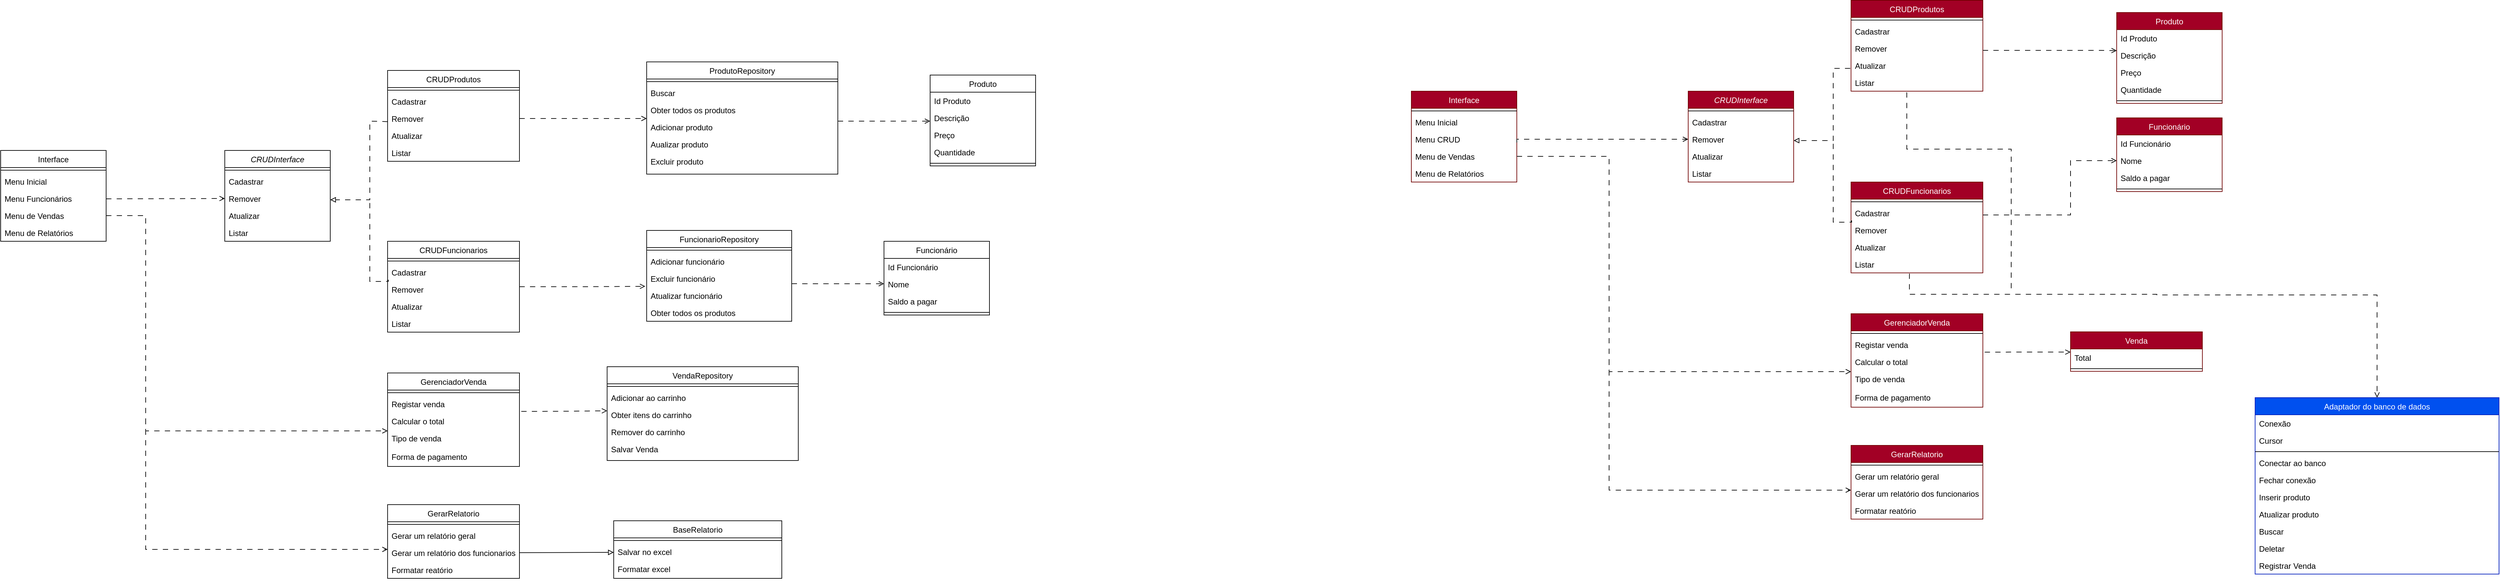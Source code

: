 <mxfile version="25.0.3">
  <diagram name="Página-1" id="rCG3eZJyJU8VCeqgCgNy">
    <mxGraphModel dx="1908" dy="1200" grid="1" gridSize="10" guides="1" tooltips="1" connect="1" arrows="1" fold="1" page="1" pageScale="1" pageWidth="827" pageHeight="583" math="0" shadow="0">
      <root>
        <mxCell id="0" />
        <mxCell id="1" parent="0" />
        <mxCell id="qID2bDXDqiOxFLG9qgEo-15" value="Produto" style="swimlane;fontStyle=0;align=center;verticalAlign=top;childLayout=stackLayout;horizontal=1;startSize=26;horizontalStack=0;resizeParent=1;resizeLast=0;collapsible=1;marginBottom=0;rounded=0;shadow=0;strokeWidth=1;fillColor=#a20025;fontColor=#ffffff;strokeColor=#6F0000;" parent="1" vertex="1">
          <mxGeometry x="3400" y="135" width="160" height="138" as="geometry">
            <mxRectangle x="130" y="380" width="160" height="26" as="alternateBounds" />
          </mxGeometry>
        </mxCell>
        <mxCell id="qID2bDXDqiOxFLG9qgEo-16" value="Id Produto" style="text;align=left;verticalAlign=top;spacingLeft=4;spacingRight=4;overflow=hidden;rotatable=0;points=[[0,0.5],[1,0.5]];portConstraint=eastwest;" parent="qID2bDXDqiOxFLG9qgEo-15" vertex="1">
          <mxGeometry y="26" width="160" height="26" as="geometry" />
        </mxCell>
        <mxCell id="qID2bDXDqiOxFLG9qgEo-17" value="Descrição" style="text;align=left;verticalAlign=top;spacingLeft=4;spacingRight=4;overflow=hidden;rotatable=0;points=[[0,0.5],[1,0.5]];portConstraint=eastwest;" parent="qID2bDXDqiOxFLG9qgEo-15" vertex="1">
          <mxGeometry y="52" width="160" height="26" as="geometry" />
        </mxCell>
        <mxCell id="qID2bDXDqiOxFLG9qgEo-18" value="Preço" style="text;align=left;verticalAlign=top;spacingLeft=4;spacingRight=4;overflow=hidden;rotatable=0;points=[[0,0.5],[1,0.5]];portConstraint=eastwest;" parent="qID2bDXDqiOxFLG9qgEo-15" vertex="1">
          <mxGeometry y="78" width="160" height="26" as="geometry" />
        </mxCell>
        <mxCell id="qID2bDXDqiOxFLG9qgEo-19" value="Quantidade" style="text;align=left;verticalAlign=top;spacingLeft=4;spacingRight=4;overflow=hidden;rotatable=0;points=[[0,0.5],[1,0.5]];portConstraint=eastwest;" parent="qID2bDXDqiOxFLG9qgEo-15" vertex="1">
          <mxGeometry y="104" width="160" height="26" as="geometry" />
        </mxCell>
        <mxCell id="qID2bDXDqiOxFLG9qgEo-20" value="" style="line;html=1;strokeWidth=1;align=left;verticalAlign=middle;spacingTop=-1;spacingLeft=3;spacingRight=3;rotatable=0;labelPosition=right;points=[];portConstraint=eastwest;" parent="qID2bDXDqiOxFLG9qgEo-15" vertex="1">
          <mxGeometry y="130" width="160" height="8" as="geometry" />
        </mxCell>
        <mxCell id="qID2bDXDqiOxFLG9qgEo-21" value="Funcionário" style="swimlane;fontStyle=0;align=center;verticalAlign=top;childLayout=stackLayout;horizontal=1;startSize=26;horizontalStack=0;resizeParent=1;resizeLast=0;collapsible=1;marginBottom=0;rounded=0;shadow=0;strokeWidth=1;fillColor=#a20025;fontColor=#ffffff;strokeColor=#6F0000;" parent="1" vertex="1">
          <mxGeometry x="3400" y="295" width="160" height="112" as="geometry">
            <mxRectangle x="130" y="380" width="160" height="26" as="alternateBounds" />
          </mxGeometry>
        </mxCell>
        <mxCell id="qID2bDXDqiOxFLG9qgEo-22" value="Id Funcionário" style="text;align=left;verticalAlign=top;spacingLeft=4;spacingRight=4;overflow=hidden;rotatable=0;points=[[0,0.5],[1,0.5]];portConstraint=eastwest;" parent="qID2bDXDqiOxFLG9qgEo-21" vertex="1">
          <mxGeometry y="26" width="160" height="26" as="geometry" />
        </mxCell>
        <mxCell id="qID2bDXDqiOxFLG9qgEo-23" value="Nome" style="text;align=left;verticalAlign=top;spacingLeft=4;spacingRight=4;overflow=hidden;rotatable=0;points=[[0,0.5],[1,0.5]];portConstraint=eastwest;" parent="qID2bDXDqiOxFLG9qgEo-21" vertex="1">
          <mxGeometry y="52" width="160" height="26" as="geometry" />
        </mxCell>
        <mxCell id="qID2bDXDqiOxFLG9qgEo-24" value="Saldo a pagar" style="text;align=left;verticalAlign=top;spacingLeft=4;spacingRight=4;overflow=hidden;rotatable=0;points=[[0,0.5],[1,0.5]];portConstraint=eastwest;" parent="qID2bDXDqiOxFLG9qgEo-21" vertex="1">
          <mxGeometry y="78" width="160" height="26" as="geometry" />
        </mxCell>
        <mxCell id="qID2bDXDqiOxFLG9qgEo-25" value="" style="line;html=1;strokeWidth=1;align=left;verticalAlign=middle;spacingTop=-1;spacingLeft=3;spacingRight=3;rotatable=0;labelPosition=right;points=[];portConstraint=eastwest;" parent="qID2bDXDqiOxFLG9qgEo-21" vertex="1">
          <mxGeometry y="104" width="160" height="8" as="geometry" />
        </mxCell>
        <mxCell id="qID2bDXDqiOxFLG9qgEo-26" value="Interface" style="swimlane;fontStyle=0;align=center;verticalAlign=top;childLayout=stackLayout;horizontal=1;startSize=26;horizontalStack=0;resizeParent=1;resizeLast=0;collapsible=1;marginBottom=0;rounded=0;shadow=0;strokeWidth=1;fillColor=#a20025;fontColor=#ffffff;strokeColor=#6F0000;" parent="1" vertex="1">
          <mxGeometry x="2330" y="254.5" width="160" height="138" as="geometry">
            <mxRectangle x="340" y="380" width="170" height="26" as="alternateBounds" />
          </mxGeometry>
        </mxCell>
        <mxCell id="qID2bDXDqiOxFLG9qgEo-27" value="" style="line;html=1;strokeWidth=1;align=left;verticalAlign=middle;spacingTop=-1;spacingLeft=3;spacingRight=3;rotatable=0;labelPosition=right;points=[];portConstraint=eastwest;" parent="qID2bDXDqiOxFLG9qgEo-26" vertex="1">
          <mxGeometry y="26" width="160" height="8" as="geometry" />
        </mxCell>
        <mxCell id="qID2bDXDqiOxFLG9qgEo-28" value="Menu Inicial" style="text;align=left;verticalAlign=top;spacingLeft=4;spacingRight=4;overflow=hidden;rotatable=0;points=[[0,0.5],[1,0.5]];portConstraint=eastwest;" parent="qID2bDXDqiOxFLG9qgEo-26" vertex="1">
          <mxGeometry y="34" width="160" height="26" as="geometry" />
        </mxCell>
        <mxCell id="qID2bDXDqiOxFLG9qgEo-29" value="Menu CRUD" style="text;align=left;verticalAlign=top;spacingLeft=4;spacingRight=4;overflow=hidden;rotatable=0;points=[[0,0.5],[1,0.5]];portConstraint=eastwest;" parent="qID2bDXDqiOxFLG9qgEo-26" vertex="1">
          <mxGeometry y="60" width="160" height="26" as="geometry" />
        </mxCell>
        <mxCell id="qID2bDXDqiOxFLG9qgEo-30" value="Menu de Vendas" style="text;align=left;verticalAlign=top;spacingLeft=4;spacingRight=4;overflow=hidden;rotatable=0;points=[[0,0.5],[1,0.5]];portConstraint=eastwest;" parent="qID2bDXDqiOxFLG9qgEo-26" vertex="1">
          <mxGeometry y="86" width="160" height="26" as="geometry" />
        </mxCell>
        <mxCell id="qID2bDXDqiOxFLG9qgEo-31" value="Menu de Relatórios" style="text;align=left;verticalAlign=top;spacingLeft=4;spacingRight=4;overflow=hidden;rotatable=0;points=[[0,0.5],[1,0.5]];portConstraint=eastwest;" parent="qID2bDXDqiOxFLG9qgEo-26" vertex="1">
          <mxGeometry y="112" width="160" height="26" as="geometry" />
        </mxCell>
        <mxCell id="qID2bDXDqiOxFLG9qgEo-32" value="Adaptador do banco de dados" style="swimlane;fontStyle=0;align=center;verticalAlign=top;childLayout=stackLayout;horizontal=1;startSize=26;horizontalStack=0;resizeParent=1;resizeLast=0;collapsible=1;marginBottom=0;rounded=0;shadow=0;strokeWidth=1;fillColor=#0050ef;fontColor=#ffffff;strokeColor=#001DBC;" parent="1" vertex="1">
          <mxGeometry x="3610" y="720" width="370" height="268" as="geometry">
            <mxRectangle x="130" y="380" width="160" height="26" as="alternateBounds" />
          </mxGeometry>
        </mxCell>
        <mxCell id="qID2bDXDqiOxFLG9qgEo-33" value="Conexão" style="text;align=left;verticalAlign=top;spacingLeft=4;spacingRight=4;overflow=hidden;rotatable=0;points=[[0,0.5],[1,0.5]];portConstraint=eastwest;" parent="qID2bDXDqiOxFLG9qgEo-32" vertex="1">
          <mxGeometry y="26" width="370" height="26" as="geometry" />
        </mxCell>
        <mxCell id="qID2bDXDqiOxFLG9qgEo-34" value="Cursor" style="text;align=left;verticalAlign=top;spacingLeft=4;spacingRight=4;overflow=hidden;rotatable=0;points=[[0,0.5],[1,0.5]];portConstraint=eastwest;" parent="qID2bDXDqiOxFLG9qgEo-32" vertex="1">
          <mxGeometry y="52" width="370" height="26" as="geometry" />
        </mxCell>
        <mxCell id="qID2bDXDqiOxFLG9qgEo-35" value="" style="line;html=1;strokeWidth=1;align=left;verticalAlign=middle;spacingTop=-1;spacingLeft=3;spacingRight=3;rotatable=0;labelPosition=right;points=[];portConstraint=eastwest;" parent="qID2bDXDqiOxFLG9qgEo-32" vertex="1">
          <mxGeometry y="78" width="370" height="8" as="geometry" />
        </mxCell>
        <mxCell id="qID2bDXDqiOxFLG9qgEo-36" value="Conectar ao banco" style="text;align=left;verticalAlign=top;spacingLeft=4;spacingRight=4;overflow=hidden;rotatable=0;points=[[0,0.5],[1,0.5]];portConstraint=eastwest;" parent="qID2bDXDqiOxFLG9qgEo-32" vertex="1">
          <mxGeometry y="86" width="370" height="26" as="geometry" />
        </mxCell>
        <mxCell id="qID2bDXDqiOxFLG9qgEo-37" value="Fechar conexão" style="text;align=left;verticalAlign=top;spacingLeft=4;spacingRight=4;overflow=hidden;rotatable=0;points=[[0,0.5],[1,0.5]];portConstraint=eastwest;" parent="qID2bDXDqiOxFLG9qgEo-32" vertex="1">
          <mxGeometry y="112" width="370" height="26" as="geometry" />
        </mxCell>
        <mxCell id="qID2bDXDqiOxFLG9qgEo-38" value="Inserir produto" style="text;align=left;verticalAlign=top;spacingLeft=4;spacingRight=4;overflow=hidden;rotatable=0;points=[[0,0.5],[1,0.5]];portConstraint=eastwest;" parent="qID2bDXDqiOxFLG9qgEo-32" vertex="1">
          <mxGeometry y="138" width="370" height="26" as="geometry" />
        </mxCell>
        <mxCell id="qID2bDXDqiOxFLG9qgEo-39" value="Atualizar produto" style="text;align=left;verticalAlign=top;spacingLeft=4;spacingRight=4;overflow=hidden;rotatable=0;points=[[0,0.5],[1,0.5]];portConstraint=eastwest;" parent="qID2bDXDqiOxFLG9qgEo-32" vertex="1">
          <mxGeometry y="164" width="370" height="26" as="geometry" />
        </mxCell>
        <mxCell id="qID2bDXDqiOxFLG9qgEo-40" value="Buscar" style="text;align=left;verticalAlign=top;spacingLeft=4;spacingRight=4;overflow=hidden;rotatable=0;points=[[0,0.5],[1,0.5]];portConstraint=eastwest;" parent="qID2bDXDqiOxFLG9qgEo-32" vertex="1">
          <mxGeometry y="190" width="370" height="26" as="geometry" />
        </mxCell>
        <mxCell id="qID2bDXDqiOxFLG9qgEo-41" value="Deletar" style="text;align=left;verticalAlign=top;spacingLeft=4;spacingRight=4;overflow=hidden;rotatable=0;points=[[0,0.5],[1,0.5]];portConstraint=eastwest;" parent="qID2bDXDqiOxFLG9qgEo-32" vertex="1">
          <mxGeometry y="216" width="370" height="26" as="geometry" />
        </mxCell>
        <mxCell id="qID2bDXDqiOxFLG9qgEo-42" value="Registrar Venda" style="text;align=left;verticalAlign=top;spacingLeft=4;spacingRight=4;overflow=hidden;rotatable=0;points=[[0,0.5],[1,0.5]];portConstraint=eastwest;" parent="qID2bDXDqiOxFLG9qgEo-32" vertex="1">
          <mxGeometry y="242" width="370" height="26" as="geometry" />
        </mxCell>
        <mxCell id="qID2bDXDqiOxFLG9qgEo-43" value="CRUDInterface" style="swimlane;fontStyle=2;align=center;verticalAlign=top;childLayout=stackLayout;horizontal=1;startSize=26;horizontalStack=0;resizeParent=1;resizeLast=0;collapsible=1;marginBottom=0;rounded=0;shadow=0;strokeWidth=1;fillColor=#a20025;fontColor=#ffffff;strokeColor=#6F0000;" parent="1" vertex="1">
          <mxGeometry x="2750" y="254.5" width="160" height="138" as="geometry">
            <mxRectangle x="130" y="380" width="160" height="26" as="alternateBounds" />
          </mxGeometry>
        </mxCell>
        <mxCell id="qID2bDXDqiOxFLG9qgEo-44" value="" style="line;html=1;strokeWidth=1;align=left;verticalAlign=middle;spacingTop=-1;spacingLeft=3;spacingRight=3;rotatable=0;labelPosition=right;points=[];portConstraint=eastwest;" parent="qID2bDXDqiOxFLG9qgEo-43" vertex="1">
          <mxGeometry y="26" width="160" height="8" as="geometry" />
        </mxCell>
        <mxCell id="qID2bDXDqiOxFLG9qgEo-45" value="Cadastrar" style="text;align=left;verticalAlign=top;spacingLeft=4;spacingRight=4;overflow=hidden;rotatable=0;points=[[0,0.5],[1,0.5]];portConstraint=eastwest;" parent="qID2bDXDqiOxFLG9qgEo-43" vertex="1">
          <mxGeometry y="34" width="160" height="26" as="geometry" />
        </mxCell>
        <mxCell id="qID2bDXDqiOxFLG9qgEo-46" value="Remover" style="text;align=left;verticalAlign=top;spacingLeft=4;spacingRight=4;overflow=hidden;rotatable=0;points=[[0,0.5],[1,0.5]];portConstraint=eastwest;" parent="qID2bDXDqiOxFLG9qgEo-43" vertex="1">
          <mxGeometry y="60" width="160" height="26" as="geometry" />
        </mxCell>
        <mxCell id="qID2bDXDqiOxFLG9qgEo-47" value="Atualizar" style="text;align=left;verticalAlign=top;spacingLeft=4;spacingRight=4;overflow=hidden;rotatable=0;points=[[0,0.5],[1,0.5]];portConstraint=eastwest;" parent="qID2bDXDqiOxFLG9qgEo-43" vertex="1">
          <mxGeometry y="86" width="160" height="26" as="geometry" />
        </mxCell>
        <mxCell id="qID2bDXDqiOxFLG9qgEo-48" value="Listar" style="text;align=left;verticalAlign=top;spacingLeft=4;spacingRight=4;overflow=hidden;rotatable=0;points=[[0,0.5],[1,0.5]];portConstraint=eastwest;" parent="qID2bDXDqiOxFLG9qgEo-43" vertex="1">
          <mxGeometry y="112" width="160" height="26" as="geometry" />
        </mxCell>
        <mxCell id="qID2bDXDqiOxFLG9qgEo-49" value="" style="endArrow=block;html=1;rounded=0;dashed=1;endFill=0;dashPattern=8 8;edgeStyle=orthogonalEdgeStyle;entryX=1;entryY=0.577;entryDx=0;entryDy=0;entryPerimeter=0;exitX=-0.006;exitY=0.668;exitDx=0;exitDy=0;exitPerimeter=0;" parent="1" source="qID2bDXDqiOxFLG9qgEo-59" target="qID2bDXDqiOxFLG9qgEo-46" edge="1">
          <mxGeometry width="50" height="50" relative="1" as="geometry">
            <mxPoint x="2990" y="220.5" as="sourcePoint" />
            <mxPoint x="2950" y="329.5" as="targetPoint" />
            <Array as="points">
              <mxPoint x="2970" y="219.5" />
              <mxPoint x="2970" y="329.5" />
            </Array>
          </mxGeometry>
        </mxCell>
        <mxCell id="qID2bDXDqiOxFLG9qgEo-50" value="Venda" style="swimlane;fontStyle=0;align=center;verticalAlign=top;childLayout=stackLayout;horizontal=1;startSize=26;horizontalStack=0;resizeParent=1;resizeLast=0;collapsible=1;marginBottom=0;rounded=0;shadow=0;strokeWidth=1;fillColor=#a20025;fontColor=#ffffff;strokeColor=#6F0000;" parent="1" vertex="1">
          <mxGeometry x="3330" y="620" width="200" height="60" as="geometry">
            <mxRectangle x="130" y="380" width="160" height="26" as="alternateBounds" />
          </mxGeometry>
        </mxCell>
        <mxCell id="qID2bDXDqiOxFLG9qgEo-51" value="Total" style="text;align=left;verticalAlign=top;spacingLeft=4;spacingRight=4;overflow=hidden;rotatable=0;points=[[0,0.5],[1,0.5]];portConstraint=eastwest;" parent="qID2bDXDqiOxFLG9qgEo-50" vertex="1">
          <mxGeometry y="26" width="200" height="26" as="geometry" />
        </mxCell>
        <mxCell id="qID2bDXDqiOxFLG9qgEo-52" value="" style="line;html=1;strokeWidth=1;align=left;verticalAlign=middle;spacingTop=-1;spacingLeft=3;spacingRight=3;rotatable=0;labelPosition=right;points=[];portConstraint=eastwest;" parent="qID2bDXDqiOxFLG9qgEo-50" vertex="1">
          <mxGeometry y="52" width="200" height="8" as="geometry" />
        </mxCell>
        <mxCell id="qID2bDXDqiOxFLG9qgEo-55" value="CRUDProdutos" style="swimlane;fontStyle=0;align=center;verticalAlign=top;childLayout=stackLayout;horizontal=1;startSize=26;horizontalStack=0;resizeParent=1;resizeLast=0;collapsible=1;marginBottom=0;rounded=0;shadow=0;strokeWidth=1;fillColor=#a20025;fontColor=#ffffff;strokeColor=#6F0000;" parent="1" vertex="1">
          <mxGeometry x="2997" y="116.5" width="200" height="138" as="geometry">
            <mxRectangle x="130" y="380" width="160" height="26" as="alternateBounds" />
          </mxGeometry>
        </mxCell>
        <mxCell id="qID2bDXDqiOxFLG9qgEo-56" value="" style="line;html=1;strokeWidth=1;align=left;verticalAlign=middle;spacingTop=-1;spacingLeft=3;spacingRight=3;rotatable=0;labelPosition=right;points=[];portConstraint=eastwest;" parent="qID2bDXDqiOxFLG9qgEo-55" vertex="1">
          <mxGeometry y="26" width="200" height="8" as="geometry" />
        </mxCell>
        <mxCell id="qID2bDXDqiOxFLG9qgEo-57" value="Cadastrar" style="text;align=left;verticalAlign=top;spacingLeft=4;spacingRight=4;overflow=hidden;rotatable=0;points=[[0,0.5],[1,0.5]];portConstraint=eastwest;" parent="qID2bDXDqiOxFLG9qgEo-55" vertex="1">
          <mxGeometry y="34" width="200" height="26" as="geometry" />
        </mxCell>
        <mxCell id="qID2bDXDqiOxFLG9qgEo-58" value="Remover" style="text;align=left;verticalAlign=top;spacingLeft=4;spacingRight=4;overflow=hidden;rotatable=0;points=[[0,0.5],[1,0.5]];portConstraint=eastwest;" parent="qID2bDXDqiOxFLG9qgEo-55" vertex="1">
          <mxGeometry y="60" width="200" height="26" as="geometry" />
        </mxCell>
        <mxCell id="qID2bDXDqiOxFLG9qgEo-59" value="Atualizar" style="text;align=left;verticalAlign=top;spacingLeft=4;spacingRight=4;overflow=hidden;rotatable=0;points=[[0,0.5],[1,0.5]];portConstraint=eastwest;" parent="qID2bDXDqiOxFLG9qgEo-55" vertex="1">
          <mxGeometry y="86" width="200" height="26" as="geometry" />
        </mxCell>
        <mxCell id="qID2bDXDqiOxFLG9qgEo-60" value="Listar" style="text;align=left;verticalAlign=top;spacingLeft=4;spacingRight=4;overflow=hidden;rotatable=0;points=[[0,0.5],[1,0.5]];portConstraint=eastwest;" parent="qID2bDXDqiOxFLG9qgEo-55" vertex="1">
          <mxGeometry y="112" width="200" height="26" as="geometry" />
        </mxCell>
        <mxCell id="qID2bDXDqiOxFLG9qgEo-61" value="CRUDFuncionarios" style="swimlane;fontStyle=0;align=center;verticalAlign=top;childLayout=stackLayout;horizontal=1;startSize=26;horizontalStack=0;resizeParent=1;resizeLast=0;collapsible=1;marginBottom=0;rounded=0;shadow=0;strokeWidth=1;fillColor=#a20025;fontColor=#ffffff;strokeColor=#6F0000;" parent="1" vertex="1">
          <mxGeometry x="2997" y="392.5" width="200" height="138" as="geometry">
            <mxRectangle x="130" y="380" width="160" height="26" as="alternateBounds" />
          </mxGeometry>
        </mxCell>
        <mxCell id="qID2bDXDqiOxFLG9qgEo-62" value="" style="line;html=1;strokeWidth=1;align=left;verticalAlign=middle;spacingTop=-1;spacingLeft=3;spacingRight=3;rotatable=0;labelPosition=right;points=[];portConstraint=eastwest;" parent="qID2bDXDqiOxFLG9qgEo-61" vertex="1">
          <mxGeometry y="26" width="200" height="8" as="geometry" />
        </mxCell>
        <mxCell id="qID2bDXDqiOxFLG9qgEo-63" value="Cadastrar" style="text;align=left;verticalAlign=top;spacingLeft=4;spacingRight=4;overflow=hidden;rotatable=0;points=[[0,0.5],[1,0.5]];portConstraint=eastwest;" parent="qID2bDXDqiOxFLG9qgEo-61" vertex="1">
          <mxGeometry y="34" width="200" height="26" as="geometry" />
        </mxCell>
        <mxCell id="qID2bDXDqiOxFLG9qgEo-64" value="Remover" style="text;align=left;verticalAlign=top;spacingLeft=4;spacingRight=4;overflow=hidden;rotatable=0;points=[[0,0.5],[1,0.5]];portConstraint=eastwest;" parent="qID2bDXDqiOxFLG9qgEo-61" vertex="1">
          <mxGeometry y="60" width="200" height="26" as="geometry" />
        </mxCell>
        <mxCell id="qID2bDXDqiOxFLG9qgEo-65" value="Atualizar" style="text;align=left;verticalAlign=top;spacingLeft=4;spacingRight=4;overflow=hidden;rotatable=0;points=[[0,0.5],[1,0.5]];portConstraint=eastwest;" parent="qID2bDXDqiOxFLG9qgEo-61" vertex="1">
          <mxGeometry y="86" width="200" height="26" as="geometry" />
        </mxCell>
        <mxCell id="qID2bDXDqiOxFLG9qgEo-66" value="Listar" style="text;align=left;verticalAlign=top;spacingLeft=4;spacingRight=4;overflow=hidden;rotatable=0;points=[[0,0.5],[1,0.5]];portConstraint=eastwest;" parent="qID2bDXDqiOxFLG9qgEo-61" vertex="1">
          <mxGeometry y="112" width="200" height="26" as="geometry" />
        </mxCell>
        <mxCell id="qID2bDXDqiOxFLG9qgEo-67" value="GerarRelatorio" style="swimlane;fontStyle=0;align=center;verticalAlign=top;childLayout=stackLayout;horizontal=1;startSize=26;horizontalStack=0;resizeParent=1;resizeLast=0;collapsible=1;marginBottom=0;rounded=0;shadow=0;strokeWidth=1;fillColor=#a20025;fontColor=#ffffff;strokeColor=#6F0000;" parent="1" vertex="1">
          <mxGeometry x="2997" y="792.5" width="200" height="112" as="geometry">
            <mxRectangle x="130" y="380" width="160" height="26" as="alternateBounds" />
          </mxGeometry>
        </mxCell>
        <mxCell id="qID2bDXDqiOxFLG9qgEo-68" value="" style="line;html=1;strokeWidth=1;align=left;verticalAlign=middle;spacingTop=-1;spacingLeft=3;spacingRight=3;rotatable=0;labelPosition=right;points=[];portConstraint=eastwest;" parent="qID2bDXDqiOxFLG9qgEo-67" vertex="1">
          <mxGeometry y="26" width="200" height="8" as="geometry" />
        </mxCell>
        <mxCell id="qID2bDXDqiOxFLG9qgEo-69" value="Gerar um relatório geral" style="text;align=left;verticalAlign=top;spacingLeft=4;spacingRight=4;overflow=hidden;rotatable=0;points=[[0,0.5],[1,0.5]];portConstraint=eastwest;" parent="qID2bDXDqiOxFLG9qgEo-67" vertex="1">
          <mxGeometry y="34" width="200" height="26" as="geometry" />
        </mxCell>
        <mxCell id="qID2bDXDqiOxFLG9qgEo-70" value="Gerar um relatório dos funcionarios" style="text;align=left;verticalAlign=top;spacingLeft=4;spacingRight=4;overflow=hidden;rotatable=0;points=[[0,0.5],[1,0.5]];portConstraint=eastwest;" parent="qID2bDXDqiOxFLG9qgEo-67" vertex="1">
          <mxGeometry y="60" width="200" height="26" as="geometry" />
        </mxCell>
        <mxCell id="qID2bDXDqiOxFLG9qgEo-71" value="Formatar reatório" style="text;align=left;verticalAlign=top;spacingLeft=4;spacingRight=4;overflow=hidden;rotatable=0;points=[[0,0.5],[1,0.5]];portConstraint=eastwest;" parent="qID2bDXDqiOxFLG9qgEo-67" vertex="1">
          <mxGeometry y="86" width="200" height="26" as="geometry" />
        </mxCell>
        <mxCell id="qID2bDXDqiOxFLG9qgEo-72" value="GerenciadorVenda" style="swimlane;fontStyle=0;align=center;verticalAlign=top;childLayout=stackLayout;horizontal=1;startSize=26;horizontalStack=0;resizeParent=1;resizeLast=0;collapsible=1;marginBottom=0;rounded=0;shadow=0;strokeWidth=1;fillColor=#a20025;fontColor=#ffffff;strokeColor=#6F0000;" parent="1" vertex="1">
          <mxGeometry x="2997" y="592.5" width="200" height="142" as="geometry">
            <mxRectangle x="130" y="380" width="160" height="26" as="alternateBounds" />
          </mxGeometry>
        </mxCell>
        <mxCell id="qID2bDXDqiOxFLG9qgEo-73" value="" style="line;html=1;strokeWidth=1;align=left;verticalAlign=middle;spacingTop=-1;spacingLeft=3;spacingRight=3;rotatable=0;labelPosition=right;points=[];portConstraint=eastwest;" parent="qID2bDXDqiOxFLG9qgEo-72" vertex="1">
          <mxGeometry y="26" width="200" height="8" as="geometry" />
        </mxCell>
        <mxCell id="qID2bDXDqiOxFLG9qgEo-74" value="Registar venda" style="text;align=left;verticalAlign=top;spacingLeft=4;spacingRight=4;overflow=hidden;rotatable=0;points=[[0,0.5],[1,0.5]];portConstraint=eastwest;" parent="qID2bDXDqiOxFLG9qgEo-72" vertex="1">
          <mxGeometry y="34" width="200" height="26" as="geometry" />
        </mxCell>
        <mxCell id="qID2bDXDqiOxFLG9qgEo-75" value="Calcular o total" style="text;align=left;verticalAlign=top;spacingLeft=4;spacingRight=4;overflow=hidden;rotatable=0;points=[[0,0.5],[1,0.5]];portConstraint=eastwest;" parent="qID2bDXDqiOxFLG9qgEo-72" vertex="1">
          <mxGeometry y="60" width="200" height="26" as="geometry" />
        </mxCell>
        <mxCell id="qID2bDXDqiOxFLG9qgEo-76" value="Tipo de venda" style="text;align=left;verticalAlign=top;spacingLeft=4;spacingRight=4;overflow=hidden;rotatable=0;points=[[0,0.5],[1,0.5]];portConstraint=eastwest;" parent="qID2bDXDqiOxFLG9qgEo-72" vertex="1">
          <mxGeometry y="86" width="200" height="28" as="geometry" />
        </mxCell>
        <mxCell id="qID2bDXDqiOxFLG9qgEo-77" value="Forma de pagamento" style="text;align=left;verticalAlign=top;spacingLeft=4;spacingRight=4;overflow=hidden;rotatable=0;points=[[0,0.5],[1,0.5]];portConstraint=eastwest;" parent="qID2bDXDqiOxFLG9qgEo-72" vertex="1">
          <mxGeometry y="114" width="200" height="28" as="geometry" />
        </mxCell>
        <mxCell id="qID2bDXDqiOxFLG9qgEo-78" value="" style="endArrow=open;html=1;rounded=0;dashed=1;endFill=0;dashPattern=8 8;edgeStyle=orthogonalEdgeStyle;entryX=0;entryY=0.5;entryDx=0;entryDy=0;" parent="1" target="qID2bDXDqiOxFLG9qgEo-46" edge="1">
          <mxGeometry width="50" height="50" relative="1" as="geometry">
            <mxPoint x="2490" y="332.5" as="sourcePoint" />
            <mxPoint x="2740" y="332.5" as="targetPoint" />
            <Array as="points">
              <mxPoint x="2490" y="327.5" />
            </Array>
          </mxGeometry>
        </mxCell>
        <mxCell id="qID2bDXDqiOxFLG9qgEo-79" value="" style="endArrow=none;html=1;rounded=0;dashed=1;endFill=0;dashPattern=8 8;edgeStyle=orthogonalEdgeStyle;exitX=0;exitY=0.036;exitDx=0;exitDy=0;exitPerimeter=0;" parent="1" source="qID2bDXDqiOxFLG9qgEo-64" edge="1">
          <mxGeometry width="50" height="50" relative="1" as="geometry">
            <mxPoint x="3000" y="230.5" as="sourcePoint" />
            <mxPoint x="2970" y="332.5" as="targetPoint" />
            <Array as="points">
              <mxPoint x="2997" y="451.5" />
              <mxPoint x="2998" y="451.5" />
              <mxPoint x="2998" y="453.5" />
              <mxPoint x="2970" y="453.5" />
            </Array>
          </mxGeometry>
        </mxCell>
        <mxCell id="qID2bDXDqiOxFLG9qgEo-80" value="" style="endArrow=open;html=1;rounded=0;dashed=1;endFill=0;dashPattern=8 8;edgeStyle=orthogonalEdgeStyle;entryX=0.002;entryY=0.169;entryDx=0;entryDy=0;entryPerimeter=0;exitX=1;exitY=0.5;exitDx=0;exitDy=0;" parent="1" source="qID2bDXDqiOxFLG9qgEo-30" edge="1">
          <mxGeometry width="50" height="50" relative="1" as="geometry">
            <mxPoint x="2630" y="482.5" as="sourcePoint" />
            <mxPoint x="2997" y="680.5" as="targetPoint" />
            <Array as="points">
              <mxPoint x="2630" y="353.5" />
              <mxPoint x="2630" y="680.5" />
            </Array>
          </mxGeometry>
        </mxCell>
        <mxCell id="qID2bDXDqiOxFLG9qgEo-81" value="" style="endArrow=open;html=1;rounded=0;dashed=1;endFill=0;dashPattern=8 8;edgeStyle=orthogonalEdgeStyle;entryX=0.002;entryY=0.169;entryDx=0;entryDy=0;entryPerimeter=0;" parent="1" edge="1">
          <mxGeometry width="50" height="50" relative="1" as="geometry">
            <mxPoint x="2630" y="662.5" as="sourcePoint" />
            <mxPoint x="2997" y="860.5" as="targetPoint" />
            <Array as="points">
              <mxPoint x="2630" y="860.5" />
            </Array>
          </mxGeometry>
        </mxCell>
        <mxCell id="qID2bDXDqiOxFLG9qgEo-82" value="" style="endArrow=open;html=1;rounded=0;dashed=1;endFill=0;dashPattern=8 8;exitX=0.443;exitY=1.043;exitDx=0;exitDy=0;edgeStyle=orthogonalEdgeStyle;exitPerimeter=0;entryX=0.5;entryY=0;entryDx=0;entryDy=0;" parent="1" source="qID2bDXDqiOxFLG9qgEo-66" target="qID2bDXDqiOxFLG9qgEo-32" edge="1">
          <mxGeometry width="50" height="50" relative="1" as="geometry">
            <mxPoint x="3130" y="562.5" as="sourcePoint" />
            <mxPoint x="3850" y="652.5" as="targetPoint" />
            <Array as="points">
              <mxPoint x="3086" y="563" />
              <mxPoint x="3461" y="563" />
              <mxPoint x="3795" y="564" />
            </Array>
          </mxGeometry>
        </mxCell>
        <mxCell id="qID2bDXDqiOxFLG9qgEo-83" value="" style="endArrow=none;html=1;rounded=0;dashed=1;endFill=0;dashPattern=8 8;exitX=0.423;exitY=1.067;exitDx=0;exitDy=0;edgeStyle=orthogonalEdgeStyle;exitPerimeter=0;" parent="1" source="qID2bDXDqiOxFLG9qgEo-60" edge="1">
          <mxGeometry width="50" height="50" relative="1" as="geometry">
            <mxPoint x="3150" y="333.5" as="sourcePoint" />
            <mxPoint x="3240" y="560" as="targetPoint" />
            <Array as="points">
              <mxPoint x="3082" y="342.5" />
              <mxPoint x="3240" y="342.5" />
            </Array>
          </mxGeometry>
        </mxCell>
        <mxCell id="qID2bDXDqiOxFLG9qgEo-84" value="" style="endArrow=open;html=1;rounded=0;dashed=1;endFill=0;dashPattern=8 8;exitX=1.014;exitY=-0.064;exitDx=0;exitDy=0;edgeStyle=orthogonalEdgeStyle;exitPerimeter=0;" parent="1" source="qID2bDXDqiOxFLG9qgEo-75" target="qID2bDXDqiOxFLG9qgEo-50" edge="1">
          <mxGeometry width="50" height="50" relative="1" as="geometry">
            <mxPoint x="3220" y="583.5" as="sourcePoint" />
            <mxPoint x="3390" y="610" as="targetPoint" />
            <Array as="points">
              <mxPoint x="3250" y="651" />
              <mxPoint x="3330" y="650" />
              <mxPoint x="3330" y="670" />
            </Array>
          </mxGeometry>
        </mxCell>
        <mxCell id="qID2bDXDqiOxFLG9qgEo-85" value="" style="endArrow=open;html=1;rounded=0;dashed=1;endFill=0;dashPattern=8 8;exitX=1.014;exitY=-0.064;exitDx=0;exitDy=0;edgeStyle=orthogonalEdgeStyle;exitPerimeter=0;entryX=0.001;entryY=0.228;entryDx=0;entryDy=0;entryPerimeter=0;" parent="1" target="qID2bDXDqiOxFLG9qgEo-17" edge="1">
          <mxGeometry width="50" height="50" relative="1" as="geometry">
            <mxPoint x="3197" y="192.48" as="sourcePoint" />
            <mxPoint x="3376" y="24.48" as="targetPoint" />
            <Array as="points">
              <mxPoint x="3376" y="192.5" />
            </Array>
          </mxGeometry>
        </mxCell>
        <mxCell id="qID2bDXDqiOxFLG9qgEo-86" value="" style="endArrow=open;html=1;rounded=0;dashed=1;endFill=0;dashPattern=8 8;exitX=1.014;exitY=-0.064;exitDx=0;exitDy=0;edgeStyle=orthogonalEdgeStyle;exitPerimeter=0;entryX=0;entryY=0.5;entryDx=0;entryDy=0;" parent="1" target="qID2bDXDqiOxFLG9qgEo-23" edge="1">
          <mxGeometry width="50" height="50" relative="1" as="geometry">
            <mxPoint x="3197" y="442.5" as="sourcePoint" />
            <mxPoint x="3400" y="442.52" as="targetPoint" />
            <Array as="points">
              <mxPoint x="3330" y="442.5" />
              <mxPoint x="3330" y="359.5" />
            </Array>
          </mxGeometry>
        </mxCell>
        <mxCell id="_HqHaEZ_7FyfeyZsqmeq-1" value="Produto" style="swimlane;fontStyle=0;align=center;verticalAlign=top;childLayout=stackLayout;horizontal=1;startSize=26;horizontalStack=0;resizeParent=1;resizeLast=0;collapsible=1;marginBottom=0;rounded=0;shadow=0;strokeWidth=1;" parent="1" vertex="1">
          <mxGeometry x="1600" y="230" width="160" height="138" as="geometry">
            <mxRectangle x="130" y="380" width="160" height="26" as="alternateBounds" />
          </mxGeometry>
        </mxCell>
        <mxCell id="_HqHaEZ_7FyfeyZsqmeq-2" value="Id Produto" style="text;align=left;verticalAlign=top;spacingLeft=4;spacingRight=4;overflow=hidden;rotatable=0;points=[[0,0.5],[1,0.5]];portConstraint=eastwest;" parent="_HqHaEZ_7FyfeyZsqmeq-1" vertex="1">
          <mxGeometry y="26" width="160" height="26" as="geometry" />
        </mxCell>
        <mxCell id="_HqHaEZ_7FyfeyZsqmeq-3" value="Descrição" style="text;align=left;verticalAlign=top;spacingLeft=4;spacingRight=4;overflow=hidden;rotatable=0;points=[[0,0.5],[1,0.5]];portConstraint=eastwest;" parent="_HqHaEZ_7FyfeyZsqmeq-1" vertex="1">
          <mxGeometry y="52" width="160" height="26" as="geometry" />
        </mxCell>
        <mxCell id="_HqHaEZ_7FyfeyZsqmeq-4" value="Preço" style="text;align=left;verticalAlign=top;spacingLeft=4;spacingRight=4;overflow=hidden;rotatable=0;points=[[0,0.5],[1,0.5]];portConstraint=eastwest;" parent="_HqHaEZ_7FyfeyZsqmeq-1" vertex="1">
          <mxGeometry y="78" width="160" height="26" as="geometry" />
        </mxCell>
        <mxCell id="_HqHaEZ_7FyfeyZsqmeq-5" value="Quantidade" style="text;align=left;verticalAlign=top;spacingLeft=4;spacingRight=4;overflow=hidden;rotatable=0;points=[[0,0.5],[1,0.5]];portConstraint=eastwest;" parent="_HqHaEZ_7FyfeyZsqmeq-1" vertex="1">
          <mxGeometry y="104" width="160" height="26" as="geometry" />
        </mxCell>
        <mxCell id="_HqHaEZ_7FyfeyZsqmeq-6" value="" style="line;html=1;strokeWidth=1;align=left;verticalAlign=middle;spacingTop=-1;spacingLeft=3;spacingRight=3;rotatable=0;labelPosition=right;points=[];portConstraint=eastwest;" parent="_HqHaEZ_7FyfeyZsqmeq-1" vertex="1">
          <mxGeometry y="130" width="160" height="8" as="geometry" />
        </mxCell>
        <mxCell id="_HqHaEZ_7FyfeyZsqmeq-7" value="Funcionário" style="swimlane;fontStyle=0;align=center;verticalAlign=top;childLayout=stackLayout;horizontal=1;startSize=26;horizontalStack=0;resizeParent=1;resizeLast=0;collapsible=1;marginBottom=0;rounded=0;shadow=0;strokeWidth=1;" parent="1" vertex="1">
          <mxGeometry x="1530" y="482.5" width="160" height="112" as="geometry">
            <mxRectangle x="130" y="380" width="160" height="26" as="alternateBounds" />
          </mxGeometry>
        </mxCell>
        <mxCell id="_HqHaEZ_7FyfeyZsqmeq-8" value="Id Funcionário" style="text;align=left;verticalAlign=top;spacingLeft=4;spacingRight=4;overflow=hidden;rotatable=0;points=[[0,0.5],[1,0.5]];portConstraint=eastwest;" parent="_HqHaEZ_7FyfeyZsqmeq-7" vertex="1">
          <mxGeometry y="26" width="160" height="26" as="geometry" />
        </mxCell>
        <mxCell id="_HqHaEZ_7FyfeyZsqmeq-9" value="Nome" style="text;align=left;verticalAlign=top;spacingLeft=4;spacingRight=4;overflow=hidden;rotatable=0;points=[[0,0.5],[1,0.5]];portConstraint=eastwest;" parent="_HqHaEZ_7FyfeyZsqmeq-7" vertex="1">
          <mxGeometry y="52" width="160" height="26" as="geometry" />
        </mxCell>
        <mxCell id="_HqHaEZ_7FyfeyZsqmeq-10" value="Saldo a pagar" style="text;align=left;verticalAlign=top;spacingLeft=4;spacingRight=4;overflow=hidden;rotatable=0;points=[[0,0.5],[1,0.5]];portConstraint=eastwest;" parent="_HqHaEZ_7FyfeyZsqmeq-7" vertex="1">
          <mxGeometry y="78" width="160" height="26" as="geometry" />
        </mxCell>
        <mxCell id="_HqHaEZ_7FyfeyZsqmeq-11" value="" style="line;html=1;strokeWidth=1;align=left;verticalAlign=middle;spacingTop=-1;spacingLeft=3;spacingRight=3;rotatable=0;labelPosition=right;points=[];portConstraint=eastwest;" parent="_HqHaEZ_7FyfeyZsqmeq-7" vertex="1">
          <mxGeometry y="104" width="160" height="8" as="geometry" />
        </mxCell>
        <mxCell id="_HqHaEZ_7FyfeyZsqmeq-12" value="Interface" style="swimlane;fontStyle=0;align=center;verticalAlign=top;childLayout=stackLayout;horizontal=1;startSize=26;horizontalStack=0;resizeParent=1;resizeLast=0;collapsible=1;marginBottom=0;rounded=0;shadow=0;strokeWidth=1;" parent="1" vertex="1">
          <mxGeometry x="190" y="344.5" width="160" height="138" as="geometry">
            <mxRectangle x="340" y="380" width="170" height="26" as="alternateBounds" />
          </mxGeometry>
        </mxCell>
        <mxCell id="_HqHaEZ_7FyfeyZsqmeq-13" value="" style="line;html=1;strokeWidth=1;align=left;verticalAlign=middle;spacingTop=-1;spacingLeft=3;spacingRight=3;rotatable=0;labelPosition=right;points=[];portConstraint=eastwest;" parent="_HqHaEZ_7FyfeyZsqmeq-12" vertex="1">
          <mxGeometry y="26" width="160" height="8" as="geometry" />
        </mxCell>
        <mxCell id="_HqHaEZ_7FyfeyZsqmeq-14" value="Menu Inicial" style="text;align=left;verticalAlign=top;spacingLeft=4;spacingRight=4;overflow=hidden;rotatable=0;points=[[0,0.5],[1,0.5]];portConstraint=eastwest;" parent="_HqHaEZ_7FyfeyZsqmeq-12" vertex="1">
          <mxGeometry y="34" width="160" height="26" as="geometry" />
        </mxCell>
        <mxCell id="_HqHaEZ_7FyfeyZsqmeq-15" value="Menu Funcionários" style="text;align=left;verticalAlign=top;spacingLeft=4;spacingRight=4;overflow=hidden;rotatable=0;points=[[0,0.5],[1,0.5]];portConstraint=eastwest;" parent="_HqHaEZ_7FyfeyZsqmeq-12" vertex="1">
          <mxGeometry y="60" width="160" height="26" as="geometry" />
        </mxCell>
        <mxCell id="_HqHaEZ_7FyfeyZsqmeq-16" value="Menu de Vendas" style="text;align=left;verticalAlign=top;spacingLeft=4;spacingRight=4;overflow=hidden;rotatable=0;points=[[0,0.5],[1,0.5]];portConstraint=eastwest;" parent="_HqHaEZ_7FyfeyZsqmeq-12" vertex="1">
          <mxGeometry y="86" width="160" height="26" as="geometry" />
        </mxCell>
        <mxCell id="_HqHaEZ_7FyfeyZsqmeq-17" value="Menu de Relatórios" style="text;align=left;verticalAlign=top;spacingLeft=4;spacingRight=4;overflow=hidden;rotatable=0;points=[[0,0.5],[1,0.5]];portConstraint=eastwest;" parent="_HqHaEZ_7FyfeyZsqmeq-12" vertex="1">
          <mxGeometry y="112" width="160" height="26" as="geometry" />
        </mxCell>
        <mxCell id="_HqHaEZ_7FyfeyZsqmeq-18" value="CRUDInterface" style="swimlane;fontStyle=2;align=center;verticalAlign=top;childLayout=stackLayout;horizontal=1;startSize=26;horizontalStack=0;resizeParent=1;resizeLast=0;collapsible=1;marginBottom=0;rounded=0;shadow=0;strokeWidth=1;" parent="1" vertex="1">
          <mxGeometry x="530" y="344.5" width="160" height="138" as="geometry">
            <mxRectangle x="130" y="380" width="160" height="26" as="alternateBounds" />
          </mxGeometry>
        </mxCell>
        <mxCell id="_HqHaEZ_7FyfeyZsqmeq-19" value="" style="line;html=1;strokeWidth=1;align=left;verticalAlign=middle;spacingTop=-1;spacingLeft=3;spacingRight=3;rotatable=0;labelPosition=right;points=[];portConstraint=eastwest;" parent="_HqHaEZ_7FyfeyZsqmeq-18" vertex="1">
          <mxGeometry y="26" width="160" height="8" as="geometry" />
        </mxCell>
        <mxCell id="_HqHaEZ_7FyfeyZsqmeq-20" value="Cadastrar" style="text;align=left;verticalAlign=top;spacingLeft=4;spacingRight=4;overflow=hidden;rotatable=0;points=[[0,0.5],[1,0.5]];portConstraint=eastwest;" parent="_HqHaEZ_7FyfeyZsqmeq-18" vertex="1">
          <mxGeometry y="34" width="160" height="26" as="geometry" />
        </mxCell>
        <mxCell id="_HqHaEZ_7FyfeyZsqmeq-21" value="Remover" style="text;align=left;verticalAlign=top;spacingLeft=4;spacingRight=4;overflow=hidden;rotatable=0;points=[[0,0.5],[1,0.5]];portConstraint=eastwest;" parent="_HqHaEZ_7FyfeyZsqmeq-18" vertex="1">
          <mxGeometry y="60" width="160" height="26" as="geometry" />
        </mxCell>
        <mxCell id="_HqHaEZ_7FyfeyZsqmeq-22" value="Atualizar" style="text;align=left;verticalAlign=top;spacingLeft=4;spacingRight=4;overflow=hidden;rotatable=0;points=[[0,0.5],[1,0.5]];portConstraint=eastwest;" parent="_HqHaEZ_7FyfeyZsqmeq-18" vertex="1">
          <mxGeometry y="86" width="160" height="26" as="geometry" />
        </mxCell>
        <mxCell id="_HqHaEZ_7FyfeyZsqmeq-23" value="Listar" style="text;align=left;verticalAlign=top;spacingLeft=4;spacingRight=4;overflow=hidden;rotatable=0;points=[[0,0.5],[1,0.5]];portConstraint=eastwest;" parent="_HqHaEZ_7FyfeyZsqmeq-18" vertex="1">
          <mxGeometry y="112" width="160" height="26" as="geometry" />
        </mxCell>
        <mxCell id="_HqHaEZ_7FyfeyZsqmeq-24" value="" style="endArrow=block;html=1;rounded=0;dashed=1;endFill=0;dashPattern=8 8;edgeStyle=orthogonalEdgeStyle;entryX=1;entryY=0.577;entryDx=0;entryDy=0;entryPerimeter=0;exitX=0;exitY=0.682;exitDx=0;exitDy=0;exitPerimeter=0;" parent="1" source="_HqHaEZ_7FyfeyZsqmeq-28" target="_HqHaEZ_7FyfeyZsqmeq-21" edge="1">
          <mxGeometry width="50" height="50" relative="1" as="geometry">
            <mxPoint x="770" y="310.5" as="sourcePoint" />
            <mxPoint x="730" y="419.5" as="targetPoint" />
            <Array as="points">
              <mxPoint x="776" y="301" />
              <mxPoint x="750" y="300" />
              <mxPoint x="750" y="419" />
            </Array>
          </mxGeometry>
        </mxCell>
        <mxCell id="_HqHaEZ_7FyfeyZsqmeq-25" value="CRUDProdutos" style="swimlane;fontStyle=0;align=center;verticalAlign=top;childLayout=stackLayout;horizontal=1;startSize=26;horizontalStack=0;resizeParent=1;resizeLast=0;collapsible=1;marginBottom=0;rounded=0;shadow=0;strokeWidth=1;" parent="1" vertex="1">
          <mxGeometry x="777" y="223" width="200" height="138" as="geometry">
            <mxRectangle x="130" y="380" width="160" height="26" as="alternateBounds" />
          </mxGeometry>
        </mxCell>
        <mxCell id="_HqHaEZ_7FyfeyZsqmeq-26" value="" style="line;html=1;strokeWidth=1;align=left;verticalAlign=middle;spacingTop=-1;spacingLeft=3;spacingRight=3;rotatable=0;labelPosition=right;points=[];portConstraint=eastwest;" parent="_HqHaEZ_7FyfeyZsqmeq-25" vertex="1">
          <mxGeometry y="26" width="200" height="8" as="geometry" />
        </mxCell>
        <mxCell id="_HqHaEZ_7FyfeyZsqmeq-27" value="Cadastrar" style="text;align=left;verticalAlign=top;spacingLeft=4;spacingRight=4;overflow=hidden;rotatable=0;points=[[0,0.5],[1,0.5]];portConstraint=eastwest;" parent="_HqHaEZ_7FyfeyZsqmeq-25" vertex="1">
          <mxGeometry y="34" width="200" height="26" as="geometry" />
        </mxCell>
        <mxCell id="_HqHaEZ_7FyfeyZsqmeq-28" value="Remover" style="text;align=left;verticalAlign=top;spacingLeft=4;spacingRight=4;overflow=hidden;rotatable=0;points=[[0,0.5],[1,0.5]];portConstraint=eastwest;" parent="_HqHaEZ_7FyfeyZsqmeq-25" vertex="1">
          <mxGeometry y="60" width="200" height="26" as="geometry" />
        </mxCell>
        <mxCell id="_HqHaEZ_7FyfeyZsqmeq-29" value="Atualizar" style="text;align=left;verticalAlign=top;spacingLeft=4;spacingRight=4;overflow=hidden;rotatable=0;points=[[0,0.5],[1,0.5]];portConstraint=eastwest;" parent="_HqHaEZ_7FyfeyZsqmeq-25" vertex="1">
          <mxGeometry y="86" width="200" height="26" as="geometry" />
        </mxCell>
        <mxCell id="_HqHaEZ_7FyfeyZsqmeq-30" value="Listar" style="text;align=left;verticalAlign=top;spacingLeft=4;spacingRight=4;overflow=hidden;rotatable=0;points=[[0,0.5],[1,0.5]];portConstraint=eastwest;" parent="_HqHaEZ_7FyfeyZsqmeq-25" vertex="1">
          <mxGeometry y="112" width="200" height="26" as="geometry" />
        </mxCell>
        <mxCell id="_HqHaEZ_7FyfeyZsqmeq-31" style="edgeStyle=orthogonalEdgeStyle;rounded=0;orthogonalLoop=1;jettySize=auto;html=1;dashed=1;dashPattern=8 8;endArrow=open;endFill=0;entryX=-0.01;entryY=0.958;entryDx=0;entryDy=0;entryPerimeter=0;" parent="1" source="_HqHaEZ_7FyfeyZsqmeq-32" target="_HqHaEZ_7FyfeyZsqmeq-67" edge="1">
          <mxGeometry relative="1" as="geometry">
            <mxPoint x="1320" y="551.5" as="targetPoint" />
          </mxGeometry>
        </mxCell>
        <mxCell id="_HqHaEZ_7FyfeyZsqmeq-32" value="CRUDFuncionarios" style="swimlane;fontStyle=0;align=center;verticalAlign=top;childLayout=stackLayout;horizontal=1;startSize=26;horizontalStack=0;resizeParent=1;resizeLast=0;collapsible=1;marginBottom=0;rounded=0;shadow=0;strokeWidth=1;" parent="1" vertex="1">
          <mxGeometry x="777" y="482.5" width="200" height="138" as="geometry">
            <mxRectangle x="130" y="380" width="160" height="26" as="alternateBounds" />
          </mxGeometry>
        </mxCell>
        <mxCell id="_HqHaEZ_7FyfeyZsqmeq-33" value="" style="line;html=1;strokeWidth=1;align=left;verticalAlign=middle;spacingTop=-1;spacingLeft=3;spacingRight=3;rotatable=0;labelPosition=right;points=[];portConstraint=eastwest;" parent="_HqHaEZ_7FyfeyZsqmeq-32" vertex="1">
          <mxGeometry y="26" width="200" height="8" as="geometry" />
        </mxCell>
        <mxCell id="_HqHaEZ_7FyfeyZsqmeq-34" value="Cadastrar" style="text;align=left;verticalAlign=top;spacingLeft=4;spacingRight=4;overflow=hidden;rotatable=0;points=[[0,0.5],[1,0.5]];portConstraint=eastwest;" parent="_HqHaEZ_7FyfeyZsqmeq-32" vertex="1">
          <mxGeometry y="34" width="200" height="26" as="geometry" />
        </mxCell>
        <mxCell id="_HqHaEZ_7FyfeyZsqmeq-35" value="Remover" style="text;align=left;verticalAlign=top;spacingLeft=4;spacingRight=4;overflow=hidden;rotatable=0;points=[[0,0.5],[1,0.5]];portConstraint=eastwest;" parent="_HqHaEZ_7FyfeyZsqmeq-32" vertex="1">
          <mxGeometry y="60" width="200" height="26" as="geometry" />
        </mxCell>
        <mxCell id="_HqHaEZ_7FyfeyZsqmeq-36" value="Atualizar" style="text;align=left;verticalAlign=top;spacingLeft=4;spacingRight=4;overflow=hidden;rotatable=0;points=[[0,0.5],[1,0.5]];portConstraint=eastwest;" parent="_HqHaEZ_7FyfeyZsqmeq-32" vertex="1">
          <mxGeometry y="86" width="200" height="26" as="geometry" />
        </mxCell>
        <mxCell id="_HqHaEZ_7FyfeyZsqmeq-37" value="Listar" style="text;align=left;verticalAlign=top;spacingLeft=4;spacingRight=4;overflow=hidden;rotatable=0;points=[[0,0.5],[1,0.5]];portConstraint=eastwest;" parent="_HqHaEZ_7FyfeyZsqmeq-32" vertex="1">
          <mxGeometry y="112" width="200" height="26" as="geometry" />
        </mxCell>
        <mxCell id="_HqHaEZ_7FyfeyZsqmeq-38" value="GerarRelatorio" style="swimlane;fontStyle=0;align=center;verticalAlign=top;childLayout=stackLayout;horizontal=1;startSize=26;horizontalStack=0;resizeParent=1;resizeLast=0;collapsible=1;marginBottom=0;rounded=0;shadow=0;strokeWidth=1;" parent="1" vertex="1">
          <mxGeometry x="777" y="882.5" width="200" height="112" as="geometry">
            <mxRectangle x="130" y="380" width="160" height="26" as="alternateBounds" />
          </mxGeometry>
        </mxCell>
        <mxCell id="_HqHaEZ_7FyfeyZsqmeq-39" value="" style="line;html=1;strokeWidth=1;align=left;verticalAlign=middle;spacingTop=-1;spacingLeft=3;spacingRight=3;rotatable=0;labelPosition=right;points=[];portConstraint=eastwest;" parent="_HqHaEZ_7FyfeyZsqmeq-38" vertex="1">
          <mxGeometry y="26" width="200" height="8" as="geometry" />
        </mxCell>
        <mxCell id="_HqHaEZ_7FyfeyZsqmeq-40" value="Gerar um relatório geral" style="text;align=left;verticalAlign=top;spacingLeft=4;spacingRight=4;overflow=hidden;rotatable=0;points=[[0,0.5],[1,0.5]];portConstraint=eastwest;" parent="_HqHaEZ_7FyfeyZsqmeq-38" vertex="1">
          <mxGeometry y="34" width="200" height="26" as="geometry" />
        </mxCell>
        <mxCell id="_HqHaEZ_7FyfeyZsqmeq-41" style="edgeStyle=orthogonalEdgeStyle;rounded=0;orthogonalLoop=1;jettySize=auto;html=1;exitX=1;exitY=0.5;exitDx=0;exitDy=0;endArrow=block;endFill=0;" parent="_HqHaEZ_7FyfeyZsqmeq-38" source="_HqHaEZ_7FyfeyZsqmeq-42" edge="1">
          <mxGeometry relative="1" as="geometry">
            <mxPoint x="343" y="72.5" as="targetPoint" />
          </mxGeometry>
        </mxCell>
        <mxCell id="_HqHaEZ_7FyfeyZsqmeq-42" value="Gerar um relatório dos funcionarios" style="text;align=left;verticalAlign=top;spacingLeft=4;spacingRight=4;overflow=hidden;rotatable=0;points=[[0,0.5],[1,0.5]];portConstraint=eastwest;" parent="_HqHaEZ_7FyfeyZsqmeq-38" vertex="1">
          <mxGeometry y="60" width="200" height="26" as="geometry" />
        </mxCell>
        <mxCell id="_HqHaEZ_7FyfeyZsqmeq-43" value="Formatar reatório" style="text;align=left;verticalAlign=top;spacingLeft=4;spacingRight=4;overflow=hidden;rotatable=0;points=[[0,0.5],[1,0.5]];portConstraint=eastwest;" parent="_HqHaEZ_7FyfeyZsqmeq-38" vertex="1">
          <mxGeometry y="86" width="200" height="26" as="geometry" />
        </mxCell>
        <mxCell id="_HqHaEZ_7FyfeyZsqmeq-44" value="GerenciadorVenda" style="swimlane;fontStyle=0;align=center;verticalAlign=top;childLayout=stackLayout;horizontal=1;startSize=26;horizontalStack=0;resizeParent=1;resizeLast=0;collapsible=1;marginBottom=0;rounded=0;shadow=0;strokeWidth=1;" parent="1" vertex="1">
          <mxGeometry x="777" y="682.5" width="200" height="142" as="geometry">
            <mxRectangle x="130" y="380" width="160" height="26" as="alternateBounds" />
          </mxGeometry>
        </mxCell>
        <mxCell id="_HqHaEZ_7FyfeyZsqmeq-45" value="" style="line;html=1;strokeWidth=1;align=left;verticalAlign=middle;spacingTop=-1;spacingLeft=3;spacingRight=3;rotatable=0;labelPosition=right;points=[];portConstraint=eastwest;" parent="_HqHaEZ_7FyfeyZsqmeq-44" vertex="1">
          <mxGeometry y="26" width="200" height="8" as="geometry" />
        </mxCell>
        <mxCell id="_HqHaEZ_7FyfeyZsqmeq-46" value="Registar venda" style="text;align=left;verticalAlign=top;spacingLeft=4;spacingRight=4;overflow=hidden;rotatable=0;points=[[0,0.5],[1,0.5]];portConstraint=eastwest;" parent="_HqHaEZ_7FyfeyZsqmeq-44" vertex="1">
          <mxGeometry y="34" width="200" height="26" as="geometry" />
        </mxCell>
        <mxCell id="_HqHaEZ_7FyfeyZsqmeq-47" value="Calcular o total" style="text;align=left;verticalAlign=top;spacingLeft=4;spacingRight=4;overflow=hidden;rotatable=0;points=[[0,0.5],[1,0.5]];portConstraint=eastwest;" parent="_HqHaEZ_7FyfeyZsqmeq-44" vertex="1">
          <mxGeometry y="60" width="200" height="26" as="geometry" />
        </mxCell>
        <mxCell id="_HqHaEZ_7FyfeyZsqmeq-48" value="Tipo de venda" style="text;align=left;verticalAlign=top;spacingLeft=4;spacingRight=4;overflow=hidden;rotatable=0;points=[[0,0.5],[1,0.5]];portConstraint=eastwest;" parent="_HqHaEZ_7FyfeyZsqmeq-44" vertex="1">
          <mxGeometry y="86" width="200" height="28" as="geometry" />
        </mxCell>
        <mxCell id="_HqHaEZ_7FyfeyZsqmeq-49" value="Forma de pagamento" style="text;align=left;verticalAlign=top;spacingLeft=4;spacingRight=4;overflow=hidden;rotatable=0;points=[[0,0.5],[1,0.5]];portConstraint=eastwest;" parent="_HqHaEZ_7FyfeyZsqmeq-44" vertex="1">
          <mxGeometry y="114" width="200" height="28" as="geometry" />
        </mxCell>
        <mxCell id="_HqHaEZ_7FyfeyZsqmeq-50" value="" style="endArrow=open;html=1;rounded=0;dashed=1;endFill=0;dashPattern=8 8;edgeStyle=orthogonalEdgeStyle;entryX=0;entryY=0.5;entryDx=0;entryDy=0;" parent="1" target="_HqHaEZ_7FyfeyZsqmeq-21" edge="1">
          <mxGeometry width="50" height="50" relative="1" as="geometry">
            <mxPoint x="350" y="418" as="sourcePoint" />
            <mxPoint x="520" y="422.5" as="targetPoint" />
            <Array as="points">
              <mxPoint x="360" y="418" />
            </Array>
          </mxGeometry>
        </mxCell>
        <mxCell id="_HqHaEZ_7FyfeyZsqmeq-51" value="" style="endArrow=none;html=1;rounded=0;dashed=1;endFill=0;dashPattern=8 8;edgeStyle=orthogonalEdgeStyle;exitX=0;exitY=0.036;exitDx=0;exitDy=0;exitPerimeter=0;" parent="1" source="_HqHaEZ_7FyfeyZsqmeq-35" edge="1">
          <mxGeometry width="50" height="50" relative="1" as="geometry">
            <mxPoint x="780" y="320.5" as="sourcePoint" />
            <mxPoint x="750" y="422.5" as="targetPoint" />
            <Array as="points">
              <mxPoint x="777" y="541.5" />
              <mxPoint x="778" y="541.5" />
              <mxPoint x="778" y="543.5" />
              <mxPoint x="750" y="543.5" />
            </Array>
          </mxGeometry>
        </mxCell>
        <mxCell id="_HqHaEZ_7FyfeyZsqmeq-52" value="" style="endArrow=open;html=1;rounded=0;dashed=1;endFill=0;dashPattern=8 8;edgeStyle=orthogonalEdgeStyle;entryX=0.002;entryY=0.169;entryDx=0;entryDy=0;entryPerimeter=0;exitX=1;exitY=0.5;exitDx=0;exitDy=0;" parent="1" source="_HqHaEZ_7FyfeyZsqmeq-16" edge="1">
          <mxGeometry width="50" height="50" relative="1" as="geometry">
            <mxPoint x="410" y="572.5" as="sourcePoint" />
            <mxPoint x="777" y="770.5" as="targetPoint" />
            <Array as="points">
              <mxPoint x="410" y="443.5" />
              <mxPoint x="410" y="770.5" />
            </Array>
          </mxGeometry>
        </mxCell>
        <mxCell id="_HqHaEZ_7FyfeyZsqmeq-53" value="" style="endArrow=open;html=1;rounded=0;dashed=1;endFill=0;dashPattern=8 8;edgeStyle=orthogonalEdgeStyle;entryX=0.002;entryY=0.169;entryDx=0;entryDy=0;entryPerimeter=0;" parent="1" edge="1">
          <mxGeometry width="50" height="50" relative="1" as="geometry">
            <mxPoint x="410" y="752.5" as="sourcePoint" />
            <mxPoint x="777" y="950.5" as="targetPoint" />
            <Array as="points">
              <mxPoint x="410" y="950.5" />
            </Array>
          </mxGeometry>
        </mxCell>
        <mxCell id="_HqHaEZ_7FyfeyZsqmeq-54" value="" style="endArrow=open;html=1;rounded=0;dashed=1;endFill=0;dashPattern=8 8;exitX=1.014;exitY=-0.064;exitDx=0;exitDy=0;edgeStyle=orthogonalEdgeStyle;exitPerimeter=0;" parent="1" source="_HqHaEZ_7FyfeyZsqmeq-47" edge="1">
          <mxGeometry width="50" height="50" relative="1" as="geometry">
            <mxPoint x="1000" y="673.5" as="sourcePoint" />
            <mxPoint x="1110" y="740.75" as="targetPoint" />
            <Array as="points">
              <mxPoint x="1030" y="741" />
              <mxPoint x="1110" y="740" />
              <mxPoint x="1110" y="760" />
            </Array>
          </mxGeometry>
        </mxCell>
        <mxCell id="_HqHaEZ_7FyfeyZsqmeq-55" value="ProdutoRepository" style="swimlane;fontStyle=0;align=center;verticalAlign=top;childLayout=stackLayout;horizontal=1;startSize=26;horizontalStack=0;resizeParent=1;resizeLast=0;collapsible=1;marginBottom=0;rounded=0;shadow=0;strokeWidth=1;" parent="1" vertex="1">
          <mxGeometry x="1170" y="210" width="290" height="170.5" as="geometry">
            <mxRectangle x="130" y="380" width="160" height="26" as="alternateBounds" />
          </mxGeometry>
        </mxCell>
        <mxCell id="_HqHaEZ_7FyfeyZsqmeq-56" value="" style="line;html=1;strokeWidth=1;align=left;verticalAlign=middle;spacingTop=-1;spacingLeft=3;spacingRight=3;rotatable=0;labelPosition=right;points=[];portConstraint=eastwest;" parent="_HqHaEZ_7FyfeyZsqmeq-55" vertex="1">
          <mxGeometry y="26" width="290" height="8" as="geometry" />
        </mxCell>
        <mxCell id="_HqHaEZ_7FyfeyZsqmeq-57" value="Buscar" style="text;align=left;verticalAlign=top;spacingLeft=4;spacingRight=4;overflow=hidden;rotatable=0;points=[[0,0.5],[1,0.5]];portConstraint=eastwest;fontStyle=0" parent="_HqHaEZ_7FyfeyZsqmeq-55" vertex="1">
          <mxGeometry y="34" width="290" height="26" as="geometry" />
        </mxCell>
        <mxCell id="_HqHaEZ_7FyfeyZsqmeq-58" value="Obter todos os produtos" style="text;align=left;verticalAlign=top;spacingLeft=4;spacingRight=4;overflow=hidden;rotatable=0;points=[[0,0.5],[1,0.5]];portConstraint=eastwest;fontStyle=0" parent="_HqHaEZ_7FyfeyZsqmeq-55" vertex="1">
          <mxGeometry y="60" width="290" height="26" as="geometry" />
        </mxCell>
        <mxCell id="_HqHaEZ_7FyfeyZsqmeq-59" value="Adicionar produto" style="text;align=left;verticalAlign=top;spacingLeft=4;spacingRight=4;overflow=hidden;rotatable=0;points=[[0,0.5],[1,0.5]];portConstraint=eastwest;fontStyle=0" parent="_HqHaEZ_7FyfeyZsqmeq-55" vertex="1">
          <mxGeometry y="86" width="290" height="26" as="geometry" />
        </mxCell>
        <mxCell id="_HqHaEZ_7FyfeyZsqmeq-60" value="Aualizar produto" style="text;align=left;verticalAlign=top;spacingLeft=4;spacingRight=4;overflow=hidden;rotatable=0;points=[[0,0.5],[1,0.5]];portConstraint=eastwest;fontStyle=0" parent="_HqHaEZ_7FyfeyZsqmeq-55" vertex="1">
          <mxGeometry y="112" width="290" height="26" as="geometry" />
        </mxCell>
        <mxCell id="_HqHaEZ_7FyfeyZsqmeq-61" value="Excluir produto" style="text;align=left;verticalAlign=top;spacingLeft=4;spacingRight=4;overflow=hidden;rotatable=0;points=[[0,0.5],[1,0.5]];portConstraint=eastwest;fontStyle=0" parent="_HqHaEZ_7FyfeyZsqmeq-55" vertex="1">
          <mxGeometry y="138" width="290" height="26" as="geometry" />
        </mxCell>
        <mxCell id="_HqHaEZ_7FyfeyZsqmeq-63" value="" style="endArrow=open;html=1;rounded=0;dashed=1;dashPattern=8 8;endFill=0;" parent="1" edge="1">
          <mxGeometry width="50" height="50" relative="1" as="geometry">
            <mxPoint x="1460" y="300" as="sourcePoint" />
            <mxPoint x="1600" y="300" as="targetPoint" />
          </mxGeometry>
        </mxCell>
        <mxCell id="_HqHaEZ_7FyfeyZsqmeq-64" value="FuncionarioRepository" style="swimlane;fontStyle=0;align=center;verticalAlign=top;childLayout=stackLayout;horizontal=1;startSize=26;horizontalStack=0;resizeParent=1;resizeLast=0;collapsible=1;marginBottom=0;rounded=0;shadow=0;strokeWidth=1;" parent="1" vertex="1">
          <mxGeometry x="1170" y="466" width="220" height="138" as="geometry">
            <mxRectangle x="130" y="380" width="160" height="26" as="alternateBounds" />
          </mxGeometry>
        </mxCell>
        <mxCell id="_HqHaEZ_7FyfeyZsqmeq-65" value="" style="line;html=1;strokeWidth=1;align=left;verticalAlign=middle;spacingTop=-1;spacingLeft=3;spacingRight=3;rotatable=0;labelPosition=right;points=[];portConstraint=eastwest;" parent="_HqHaEZ_7FyfeyZsqmeq-64" vertex="1">
          <mxGeometry y="26" width="220" height="8" as="geometry" />
        </mxCell>
        <mxCell id="_HqHaEZ_7FyfeyZsqmeq-66" value="Adicionar funcionário" style="text;align=left;verticalAlign=top;spacingLeft=4;spacingRight=4;overflow=hidden;rotatable=0;points=[[0,0.5],[1,0.5]];portConstraint=eastwest;fontStyle=0" parent="_HqHaEZ_7FyfeyZsqmeq-64" vertex="1">
          <mxGeometry y="34" width="220" height="26" as="geometry" />
        </mxCell>
        <mxCell id="_HqHaEZ_7FyfeyZsqmeq-67" value="Excluir funcionário" style="text;align=left;verticalAlign=top;spacingLeft=4;spacingRight=4;overflow=hidden;rotatable=0;points=[[0,0.5],[1,0.5]];portConstraint=eastwest;fontStyle=0" parent="_HqHaEZ_7FyfeyZsqmeq-64" vertex="1">
          <mxGeometry y="60" width="220" height="26" as="geometry" />
        </mxCell>
        <mxCell id="_HqHaEZ_7FyfeyZsqmeq-68" value="Atualizar funcionário" style="text;align=left;verticalAlign=top;spacingLeft=4;spacingRight=4;overflow=hidden;rotatable=0;points=[[0,0.5],[1,0.5]];portConstraint=eastwest;fontStyle=0" parent="_HqHaEZ_7FyfeyZsqmeq-64" vertex="1">
          <mxGeometry y="86" width="220" height="26" as="geometry" />
        </mxCell>
        <mxCell id="_HqHaEZ_7FyfeyZsqmeq-69" value="Obter todos os produtos" style="text;align=left;verticalAlign=top;spacingLeft=4;spacingRight=4;overflow=hidden;rotatable=0;points=[[0,0.5],[1,0.5]];portConstraint=eastwest;fontStyle=0" parent="_HqHaEZ_7FyfeyZsqmeq-64" vertex="1">
          <mxGeometry y="112" width="220" height="26" as="geometry" />
        </mxCell>
        <mxCell id="_HqHaEZ_7FyfeyZsqmeq-70" value="" style="endArrow=open;html=1;rounded=0;exitX=1;exitY=0.805;exitDx=0;exitDy=0;exitPerimeter=0;dashed=1;dashPattern=8 8;endFill=0;" parent="1" source="_HqHaEZ_7FyfeyZsqmeq-67" edge="1">
          <mxGeometry width="50" height="50" relative="1" as="geometry">
            <mxPoint x="1530" y="550" as="sourcePoint" />
            <mxPoint x="1530" y="547" as="targetPoint" />
          </mxGeometry>
        </mxCell>
        <mxCell id="_HqHaEZ_7FyfeyZsqmeq-71" value="VendaRepository" style="swimlane;fontStyle=0;align=center;verticalAlign=top;childLayout=stackLayout;horizontal=1;startSize=26;horizontalStack=0;resizeParent=1;resizeLast=0;collapsible=1;marginBottom=0;rounded=0;shadow=0;strokeWidth=1;" parent="1" vertex="1">
          <mxGeometry x="1110" y="673" width="290" height="142.5" as="geometry">
            <mxRectangle x="130" y="380" width="160" height="26" as="alternateBounds" />
          </mxGeometry>
        </mxCell>
        <mxCell id="_HqHaEZ_7FyfeyZsqmeq-72" value="" style="line;html=1;strokeWidth=1;align=left;verticalAlign=middle;spacingTop=-1;spacingLeft=3;spacingRight=3;rotatable=0;labelPosition=right;points=[];portConstraint=eastwest;" parent="_HqHaEZ_7FyfeyZsqmeq-71" vertex="1">
          <mxGeometry y="26" width="290" height="8" as="geometry" />
        </mxCell>
        <mxCell id="_HqHaEZ_7FyfeyZsqmeq-73" value="Adicionar ao carrinho" style="text;align=left;verticalAlign=top;spacingLeft=4;spacingRight=4;overflow=hidden;rotatable=0;points=[[0,0.5],[1,0.5]];portConstraint=eastwest;fontStyle=0" parent="_HqHaEZ_7FyfeyZsqmeq-71" vertex="1">
          <mxGeometry y="34" width="290" height="26" as="geometry" />
        </mxCell>
        <mxCell id="_HqHaEZ_7FyfeyZsqmeq-74" value="Obter itens do carrinho" style="text;align=left;verticalAlign=top;spacingLeft=4;spacingRight=4;overflow=hidden;rotatable=0;points=[[0,0.5],[1,0.5]];portConstraint=eastwest;fontStyle=0" parent="_HqHaEZ_7FyfeyZsqmeq-71" vertex="1">
          <mxGeometry y="60" width="290" height="26" as="geometry" />
        </mxCell>
        <mxCell id="_HqHaEZ_7FyfeyZsqmeq-75" value="Remover do carrinho" style="text;align=left;verticalAlign=top;spacingLeft=4;spacingRight=4;overflow=hidden;rotatable=0;points=[[0,0.5],[1,0.5]];portConstraint=eastwest;fontStyle=0" parent="_HqHaEZ_7FyfeyZsqmeq-71" vertex="1">
          <mxGeometry y="86" width="290" height="26" as="geometry" />
        </mxCell>
        <mxCell id="_HqHaEZ_7FyfeyZsqmeq-76" value="Salvar Venda" style="text;align=left;verticalAlign=top;spacingLeft=4;spacingRight=4;overflow=hidden;rotatable=0;points=[[0,0.5],[1,0.5]];portConstraint=eastwest;fontStyle=0" parent="_HqHaEZ_7FyfeyZsqmeq-71" vertex="1">
          <mxGeometry y="112" width="290" height="26" as="geometry" />
        </mxCell>
        <mxCell id="_HqHaEZ_7FyfeyZsqmeq-77" value="BaseRelatorio" style="swimlane;fontStyle=0;align=center;verticalAlign=top;childLayout=stackLayout;horizontal=1;startSize=26;horizontalStack=0;resizeParent=1;resizeLast=0;collapsible=1;marginBottom=0;rounded=0;shadow=0;strokeWidth=1;" parent="1" vertex="1">
          <mxGeometry x="1120" y="907" width="255" height="87.5" as="geometry">
            <mxRectangle x="130" y="380" width="160" height="26" as="alternateBounds" />
          </mxGeometry>
        </mxCell>
        <mxCell id="_HqHaEZ_7FyfeyZsqmeq-78" value="" style="line;html=1;strokeWidth=1;align=left;verticalAlign=middle;spacingTop=-1;spacingLeft=3;spacingRight=3;rotatable=0;labelPosition=right;points=[];portConstraint=eastwest;" parent="_HqHaEZ_7FyfeyZsqmeq-77" vertex="1">
          <mxGeometry y="26" width="255" height="8" as="geometry" />
        </mxCell>
        <mxCell id="_HqHaEZ_7FyfeyZsqmeq-79" value="Salvar no excel" style="text;align=left;verticalAlign=top;spacingLeft=4;spacingRight=4;overflow=hidden;rotatable=0;points=[[0,0.5],[1,0.5]];portConstraint=eastwest;fontStyle=0" parent="_HqHaEZ_7FyfeyZsqmeq-77" vertex="1">
          <mxGeometry y="34" width="255" height="26" as="geometry" />
        </mxCell>
        <mxCell id="_HqHaEZ_7FyfeyZsqmeq-80" value="Formatar excel" style="text;align=left;verticalAlign=top;spacingLeft=4;spacingRight=4;overflow=hidden;rotatable=0;points=[[0,0.5],[1,0.5]];portConstraint=eastwest;fontStyle=0" parent="_HqHaEZ_7FyfeyZsqmeq-77" vertex="1">
          <mxGeometry y="60" width="255" height="26" as="geometry" />
        </mxCell>
        <mxCell id="_HqHaEZ_7FyfeyZsqmeq-82" style="edgeStyle=orthogonalEdgeStyle;rounded=0;orthogonalLoop=1;jettySize=auto;html=1;entryX=0;entryY=0;entryDx=0;entryDy=0;entryPerimeter=0;strokeColor=default;dashed=1;dashPattern=8 8;endArrow=open;endFill=0;" parent="1" source="_HqHaEZ_7FyfeyZsqmeq-28" target="_HqHaEZ_7FyfeyZsqmeq-59" edge="1">
          <mxGeometry relative="1" as="geometry">
            <Array as="points">
              <mxPoint x="1130" y="296" />
              <mxPoint x="1130" y="296" />
            </Array>
          </mxGeometry>
        </mxCell>
      </root>
    </mxGraphModel>
  </diagram>
</mxfile>
